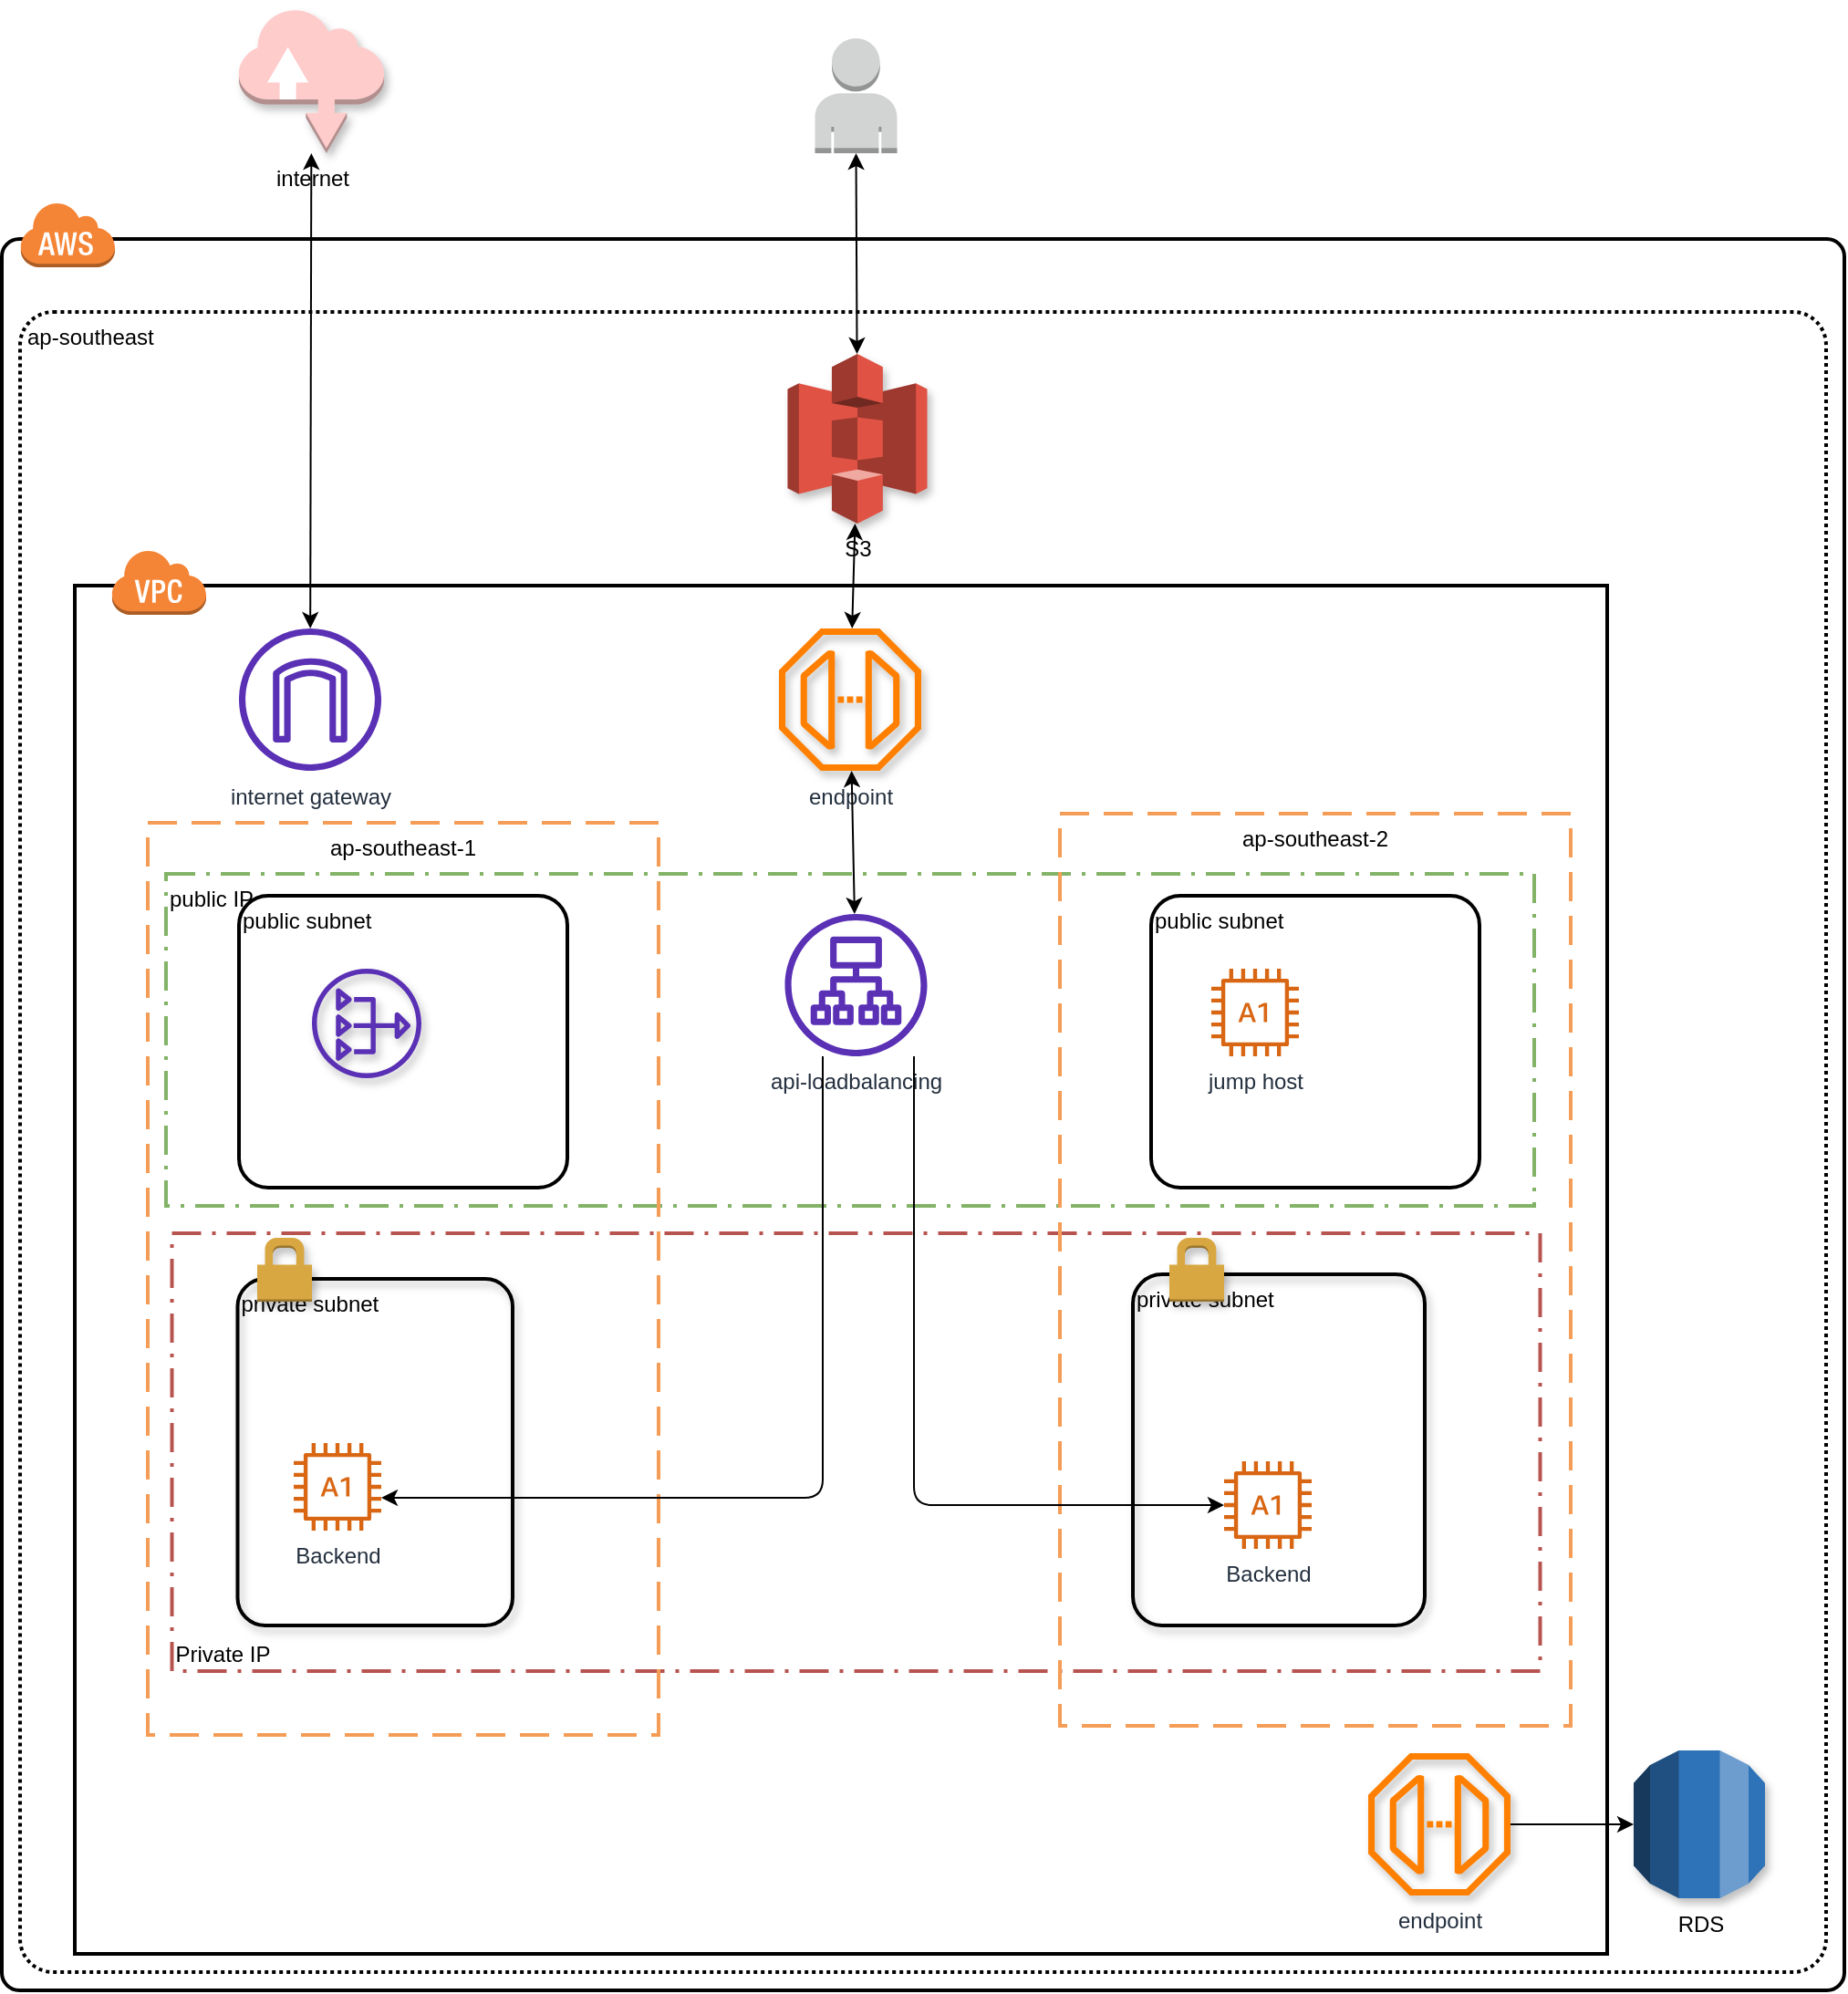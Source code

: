 <mxfile version="14.9.3" type="github">
  <diagram id="Ug4ck6MXC8iZvnKIEbA-" name="Page-1">
    <mxGraphModel dx="3040" dy="1432" grid="0" gridSize="10" guides="1" tooltips="1" connect="1" arrows="1" fold="1" page="0" pageScale="1" pageWidth="827" pageHeight="1169" math="0" shadow="0">
      <root>
        <mxCell id="0" />
        <mxCell id="1" parent="0" />
        <mxCell id="q-lyD5IT4TntcW8uLdAv-80" value="private subnet" style="rounded=1;arcSize=10;dashed=0;fillColor=none;gradientColor=none;strokeWidth=2;shadow=1;sketch=0;align=left;verticalAlign=top;" parent="1" vertex="1">
          <mxGeometry x="129.25" y="540" width="150.75" height="190" as="geometry" />
        </mxCell>
        <mxCell id="q-lyD5IT4TntcW8uLdAv-82" value="private subnet" style="rounded=1;arcSize=10;dashed=0;fillColor=none;gradientColor=none;strokeWidth=2;shadow=1;sketch=0;align=left;verticalAlign=top;" parent="1" vertex="1">
          <mxGeometry x="620" y="537.5" width="160" height="192.5" as="geometry" />
        </mxCell>
        <mxCell id="q-lyD5IT4TntcW8uLdAv-91" value="Private IP" style="rounded=0;arcSize=10;dashed=1;dashPattern=8 3 1 3;strokeWidth=2;shadow=0;sketch=0;align=left;verticalAlign=bottom;strokeColor=#b85450;fillColor=none;" parent="1" vertex="1">
          <mxGeometry x="93.25" y="515" width="750" height="240" as="geometry" />
        </mxCell>
        <mxCell id="q-lyD5IT4TntcW8uLdAv-90" value="public IP" style="rounded=0;arcSize=10;dashed=1;dashPattern=8 3 1 3;strokeWidth=2;shadow=0;sketch=0;align=left;verticalAlign=top;strokeColor=#82b366;fillColor=none;" parent="1" vertex="1">
          <mxGeometry x="90" y="318" width="750" height="182" as="geometry" />
        </mxCell>
        <mxCell id="q-lyD5IT4TntcW8uLdAv-25" value="" style="rounded=1;arcSize=1;dashed=0;fillColor=none;gradientColor=none;strokeWidth=2;shadow=0;sketch=0;" parent="1" vertex="1">
          <mxGeometry y="-30" width="1010" height="960" as="geometry" />
        </mxCell>
        <mxCell id="q-lyD5IT4TntcW8uLdAv-27" value="ap-southeast" style="rounded=1;arcSize=2;dashed=1;fillColor=none;gradientColor=none;dashPattern=1 1;strokeWidth=2;shadow=0;sketch=0;verticalAlign=top;align=left;spacingLeft=2;" parent="1" vertex="1">
          <mxGeometry x="10" y="10" width="990" height="910" as="geometry" />
        </mxCell>
        <mxCell id="q-lyD5IT4TntcW8uLdAv-31" value="" style="rounded=1;arcSize=0;dashed=0;fillColor=none;gradientColor=none;strokeWidth=2;shadow=0;sketch=0;" parent="1" vertex="1">
          <mxGeometry x="40" y="160" width="840" height="750" as="geometry" />
        </mxCell>
        <mxCell id="q-lyD5IT4TntcW8uLdAv-34" value="ap-southeast-2" style="rounded=1;arcSize=0;dashed=1;strokeColor=#F59D56;fillColor=none;gradientColor=none;dashPattern=8 4;strokeWidth=2;shadow=0;sketch=0;verticalAlign=top;" parent="1" vertex="1">
          <mxGeometry x="580" y="285" width="280" height="500" as="geometry" />
        </mxCell>
        <mxCell id="q-lyD5IT4TntcW8uLdAv-88" value="public subnet" style="rounded=1;arcSize=10;dashed=0;fillColor=none;gradientColor=none;strokeWidth=2;shadow=0;sketch=0;align=left;verticalAlign=top;" parent="1" vertex="1">
          <mxGeometry x="630" y="330" width="180" height="160" as="geometry" />
        </mxCell>
        <mxCell id="q-lyD5IT4TntcW8uLdAv-1" value="" style="outlineConnect=0;dashed=0;verticalLabelPosition=bottom;verticalAlign=top;align=center;html=1;shape=mxgraph.aws3.user;fillColor=#D2D3D3;gradientColor=none;sketch=0;" parent="1" vertex="1">
          <mxGeometry x="445.75" y="-140" width="45" height="63" as="geometry" />
        </mxCell>
        <mxCell id="q-lyD5IT4TntcW8uLdAv-26" value="" style="dashed=0;html=1;shape=mxgraph.aws3.cloud;fillColor=#F58536;gradientColor=none;dashed=0;shadow=0;sketch=0;" parent="1" vertex="1">
          <mxGeometry x="10" y="-50.5" width="52" height="36" as="geometry" />
        </mxCell>
        <mxCell id="q-lyD5IT4TntcW8uLdAv-32" value="" style="dashed=0;html=1;shape=mxgraph.aws3.virtual_private_cloud;fillColor=#F58536;gradientColor=none;dashed=0;shadow=0;sketch=0;strokeColor=#000000;" parent="1" vertex="1">
          <mxGeometry x="60" y="140" width="52" height="36" as="geometry" />
        </mxCell>
        <object label="ap-southeast-1" id="q-lyD5IT4TntcW8uLdAv-33">
          <mxCell style="rounded=1;arcSize=0;dashed=1;strokeColor=#F59D56;fillColor=none;gradientColor=none;dashPattern=8 4;strokeWidth=2;shadow=0;sketch=0;whiteSpace=wrap;verticalAlign=top;align=center;" parent="1" vertex="1">
            <mxGeometry x="80" y="290" width="280" height="500" as="geometry" />
          </mxCell>
        </object>
        <mxCell id="q-lyD5IT4TntcW8uLdAv-38" value="internet gateway" style="outlineConnect=0;fontColor=#232F3E;gradientColor=none;fillColor=#5A30B5;strokeColor=none;dashed=0;verticalLabelPosition=bottom;verticalAlign=top;align=center;html=1;fontSize=12;fontStyle=0;aspect=fixed;pointerEvents=1;shape=mxgraph.aws4.internet_gateway;shadow=0;sketch=0;" parent="1" vertex="1">
          <mxGeometry x="130" y="183.5" width="78" height="78" as="geometry" />
        </mxCell>
        <mxCell id="q-lyD5IT4TntcW8uLdAv-39" value="api-loadbalancing" style="outlineConnect=0;fontColor=#232F3E;gradientColor=none;fillColor=#5A30B5;strokeColor=none;dashed=0;verticalLabelPosition=bottom;verticalAlign=top;align=center;html=1;fontSize=12;fontStyle=0;aspect=fixed;pointerEvents=1;shape=mxgraph.aws4.application_load_balancer;shadow=0;sketch=0;" parent="1" vertex="1">
          <mxGeometry x="429.25" y="340" width="78" height="78" as="geometry" />
        </mxCell>
        <mxCell id="q-lyD5IT4TntcW8uLdAv-45" value="Backend" style="outlineConnect=0;fontColor=#232F3E;gradientColor=none;fillColor=#D86613;strokeColor=none;dashed=0;verticalLabelPosition=bottom;verticalAlign=top;align=center;html=1;fontSize=12;fontStyle=0;aspect=fixed;pointerEvents=1;shape=mxgraph.aws4.a1_instance;shadow=0;sketch=0;" parent="1" vertex="1">
          <mxGeometry x="160" y="630" width="48" height="48" as="geometry" />
        </mxCell>
        <mxCell id="q-lyD5IT4TntcW8uLdAv-46" value="endpoint" style="outlineConnect=0;fontColor=#232F3E;gradientColor=none;dashed=0;verticalLabelPosition=bottom;verticalAlign=top;align=center;html=1;fontSize=12;fontStyle=0;aspect=fixed;pointerEvents=1;shape=mxgraph.aws4.endpoint;shadow=1;sketch=0;fillColor=#FF8000;" parent="1" vertex="1">
          <mxGeometry x="426" y="183.5" width="78" height="78" as="geometry" />
        </mxCell>
        <mxCell id="q-lyD5IT4TntcW8uLdAv-47" value="jump host" style="outlineConnect=0;fontColor=#232F3E;gradientColor=none;fillColor=#D86613;strokeColor=none;dashed=0;verticalLabelPosition=bottom;verticalAlign=top;align=center;html=1;fontSize=12;fontStyle=0;aspect=fixed;pointerEvents=1;shape=mxgraph.aws4.a1_instance;shadow=0;sketch=0;" parent="1" vertex="1">
          <mxGeometry x="663" y="370" width="48" height="48" as="geometry" />
        </mxCell>
        <mxCell id="q-lyD5IT4TntcW8uLdAv-48" value="" style="outlineConnect=0;fontColor=#232F3E;gradientColor=none;fillColor=#5A30B5;strokeColor=none;dashed=0;verticalLabelPosition=bottom;verticalAlign=top;align=center;html=1;fontSize=12;fontStyle=0;aspect=fixed;pointerEvents=1;shape=mxgraph.aws4.nat_gateway;shadow=1;sketch=0;" parent="1" vertex="1">
          <mxGeometry x="170" y="370" width="60" height="60" as="geometry" />
        </mxCell>
        <mxCell id="q-lyD5IT4TntcW8uLdAv-49" value="S3" style="outlineConnect=0;dashed=0;verticalLabelPosition=bottom;verticalAlign=top;align=center;html=1;shape=mxgraph.aws3.s3;fillColor=#E05243;gradientColor=none;shadow=1;sketch=0;strokeColor=#000000;" parent="1" vertex="1">
          <mxGeometry x="430.75" y="33" width="76.5" height="93" as="geometry" />
        </mxCell>
        <mxCell id="q-lyD5IT4TntcW8uLdAv-50" value="RDS" style="outlineConnect=0;dashed=0;verticalLabelPosition=bottom;verticalAlign=top;align=center;html=1;shape=mxgraph.aws3.rds;fillColor=#2E73B8;gradientColor=none;shadow=1;sketch=0;strokeColor=#000000;" parent="1" vertex="1">
          <mxGeometry x="894.5" y="798.5" width="72" height="81" as="geometry" />
        </mxCell>
        <mxCell id="q-lyD5IT4TntcW8uLdAv-51" value="endpoint" style="outlineConnect=0;fontColor=#232F3E;gradientColor=none;dashed=0;verticalLabelPosition=bottom;verticalAlign=top;align=center;html=1;fontSize=12;fontStyle=0;aspect=fixed;pointerEvents=1;shape=mxgraph.aws4.endpoint;shadow=1;sketch=0;fillColor=#FF8000;" parent="1" vertex="1">
          <mxGeometry x="749" y="800" width="78" height="78" as="geometry" />
        </mxCell>
        <mxCell id="q-lyD5IT4TntcW8uLdAv-55" value="" style="endArrow=classic;startArrow=classic;html=1;" parent="1" source="q-lyD5IT4TntcW8uLdAv-46" target="q-lyD5IT4TntcW8uLdAv-49" edge="1">
          <mxGeometry width="50" height="50" relative="1" as="geometry">
            <mxPoint x="480" y="260" as="sourcePoint" />
            <mxPoint x="530" y="210" as="targetPoint" />
          </mxGeometry>
        </mxCell>
        <mxCell id="q-lyD5IT4TntcW8uLdAv-56" value="" style="endArrow=classic;startArrow=classic;html=1;" parent="1" source="q-lyD5IT4TntcW8uLdAv-39" target="q-lyD5IT4TntcW8uLdAv-46" edge="1">
          <mxGeometry width="50" height="50" relative="1" as="geometry">
            <mxPoint x="480" y="260" as="sourcePoint" />
            <mxPoint x="530" y="210" as="targetPoint" />
          </mxGeometry>
        </mxCell>
        <mxCell id="q-lyD5IT4TntcW8uLdAv-59" value="" style="edgeStyle=segmentEdgeStyle;endArrow=classic;html=1;startArrow=none;" parent="1" source="q-lyD5IT4TntcW8uLdAv-39" target="q-lyD5IT4TntcW8uLdAv-45" edge="1">
          <mxGeometry width="50" height="50" relative="1" as="geometry">
            <mxPoint x="399.999" y="383.94" as="sourcePoint" />
            <mxPoint x="559.94" y="560.999" as="targetPoint" />
            <Array as="points">
              <mxPoint x="450" y="660" />
            </Array>
          </mxGeometry>
        </mxCell>
        <mxCell id="q-lyD5IT4TntcW8uLdAv-62" value="Backend" style="outlineConnect=0;fontColor=#232F3E;gradientColor=none;fillColor=#D86613;strokeColor=none;dashed=0;verticalLabelPosition=bottom;verticalAlign=top;align=center;html=1;fontSize=12;fontStyle=0;aspect=fixed;pointerEvents=1;shape=mxgraph.aws4.a1_instance;shadow=0;sketch=0;" parent="1" vertex="1">
          <mxGeometry x="670" y="640" width="48" height="48" as="geometry" />
        </mxCell>
        <mxCell id="q-lyD5IT4TntcW8uLdAv-70" value="internet" style="outlineConnect=0;dashed=0;verticalLabelPosition=bottom;verticalAlign=top;align=center;html=1;shape=mxgraph.aws3.internet;gradientColor=none;shadow=1;sketch=0;strokeColor=#000000;fillColor=#FFCCCC;" parent="1" vertex="1">
          <mxGeometry x="130" y="-156.5" width="79.5" height="79.5" as="geometry" />
        </mxCell>
        <mxCell id="q-lyD5IT4TntcW8uLdAv-71" value="" style="endArrow=classic;html=1;" parent="1" source="q-lyD5IT4TntcW8uLdAv-51" target="q-lyD5IT4TntcW8uLdAv-50" edge="1">
          <mxGeometry width="50" height="50" relative="1" as="geometry">
            <mxPoint x="480" y="730" as="sourcePoint" />
            <mxPoint x="530" y="680" as="targetPoint" />
          </mxGeometry>
        </mxCell>
        <mxCell id="q-lyD5IT4TntcW8uLdAv-78" value="" style="endArrow=classic;startArrow=classic;html=1;entryX=0.5;entryY=1;entryDx=0;entryDy=0;entryPerimeter=0;" parent="1" source="q-lyD5IT4TntcW8uLdAv-49" target="q-lyD5IT4TntcW8uLdAv-1" edge="1">
          <mxGeometry width="50" height="50" relative="1" as="geometry">
            <mxPoint x="350" y="60" as="sourcePoint" />
            <mxPoint x="400" y="10" as="targetPoint" />
          </mxGeometry>
        </mxCell>
        <mxCell id="q-lyD5IT4TntcW8uLdAv-79" value="" style="endArrow=classic;startArrow=classic;html=1;" parent="1" source="q-lyD5IT4TntcW8uLdAv-38" target="q-lyD5IT4TntcW8uLdAv-70" edge="1">
          <mxGeometry width="50" height="50" relative="1" as="geometry">
            <mxPoint x="350" y="260" as="sourcePoint" />
            <mxPoint x="400" y="210" as="targetPoint" />
          </mxGeometry>
        </mxCell>
        <mxCell id="q-lyD5IT4TntcW8uLdAv-81" value="" style="dashed=0;html=1;shape=mxgraph.aws3.permissions;fillColor=#D9A741;gradientColor=none;dashed=0;shadow=1;sketch=0;strokeColor=#000000;align=left;verticalAlign=top;" parent="1" vertex="1">
          <mxGeometry x="140" y="517.5" width="30" height="35" as="geometry" />
        </mxCell>
        <mxCell id="q-lyD5IT4TntcW8uLdAv-83" value="" style="dashed=0;html=1;shape=mxgraph.aws3.permissions;fillColor=#D9A741;gradientColor=none;dashed=0;shadow=1;sketch=0;strokeColor=#000000;align=left;verticalAlign=top;" parent="1" vertex="1">
          <mxGeometry x="640" y="517.5" width="30" height="35" as="geometry" />
        </mxCell>
        <mxCell id="q-lyD5IT4TntcW8uLdAv-86" value="public subnet" style="rounded=1;arcSize=10;dashed=0;fillColor=none;gradientColor=none;strokeWidth=2;shadow=0;sketch=0;align=left;verticalAlign=top;" parent="1" vertex="1">
          <mxGeometry x="130" y="330" width="180" height="160" as="geometry" />
        </mxCell>
        <mxCell id="Q-rHuG2GEpAhgB6e4ZTH-1" value="" style="edgeStyle=segmentEdgeStyle;endArrow=classic;html=1;" edge="1" parent="1" source="q-lyD5IT4TntcW8uLdAv-39" target="q-lyD5IT4TntcW8uLdAv-62">
          <mxGeometry width="50" height="50" relative="1" as="geometry">
            <mxPoint x="180" y="670" as="sourcePoint" />
            <mxPoint x="230" y="620" as="targetPoint" />
            <Array as="points">
              <mxPoint x="500" y="664" />
            </Array>
          </mxGeometry>
        </mxCell>
      </root>
    </mxGraphModel>
  </diagram>
</mxfile>
